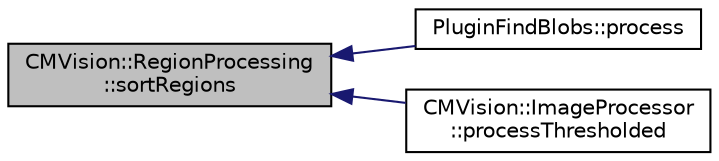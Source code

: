 digraph "CMVision::RegionProcessing::sortRegions"
{
 // INTERACTIVE_SVG=YES
  edge [fontname="Helvetica",fontsize="10",labelfontname="Helvetica",labelfontsize="10"];
  node [fontname="Helvetica",fontsize="10",shape=record];
  rankdir="LR";
  Node1 [label="CMVision::RegionProcessing\l::sortRegions",height=0.2,width=0.4,color="black", fillcolor="grey75", style="filled", fontcolor="black"];
  Node1 -> Node2 [dir="back",color="midnightblue",fontsize="10",style="solid",fontname="Helvetica"];
  Node2 [label="PluginFindBlobs::process",height=0.2,width=0.4,color="black", fillcolor="white", style="filled",URL="$d4/d88/class_plugin_find_blobs.html#a41ea8f1fcf4d0ca0b8119b5946fc1441"];
  Node1 -> Node3 [dir="back",color="midnightblue",fontsize="10",style="solid",fontname="Helvetica"];
  Node3 [label="CMVision::ImageProcessor\l::processThresholded",height=0.2,width=0.4,color="black", fillcolor="white", style="filled",URL="$d7/df4/class_c_m_vision_1_1_image_processor.html#a44dc920b71309ac27ead1f79292a893a"];
}
